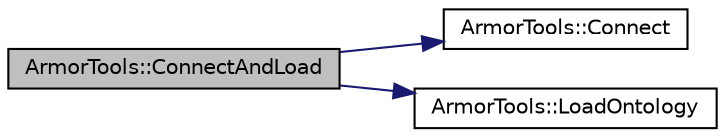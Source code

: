digraph "ArmorTools::ConnectAndLoad"
{
 // LATEX_PDF_SIZE
  edge [fontname="Helvetica",fontsize="10",labelfontname="Helvetica",labelfontsize="10"];
  node [fontname="Helvetica",fontsize="10",shape=record];
  rankdir="LR";
  Node1 [label="ArmorTools::ConnectAndLoad",height=0.2,width=0.4,color="black", fillcolor="grey75", style="filled", fontcolor="black",tooltip="connect to the server and load the ontology from file."];
  Node1 -> Node2 [color="midnightblue",fontsize="10",style="solid",fontname="Helvetica"];
  Node2 [label="ArmorTools::Connect",height=0.2,width=0.4,color="black", fillcolor="white", style="filled",URL="$a00195_aa83ea5e064db6dc46c9056ddeeaabbc4.html#aa83ea5e064db6dc46c9056ddeeaabbc4",tooltip="open a connection with the aRMOR service."];
  Node1 -> Node3 [color="midnightblue",fontsize="10",style="solid",fontname="Helvetica"];
  Node3 [label="ArmorTools::LoadOntology",height=0.2,width=0.4,color="black", fillcolor="white", style="filled",URL="$a00195_ab03c54208a11edf3e3690ba07f0cef5b.html#ab03c54208a11edf3e3690ba07f0cef5b",tooltip="load the ontology from file."];
}
